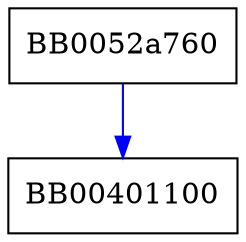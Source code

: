 digraph prefix_puts {
  node [shape="box"];
  graph [splines=ortho];
  BB0052a760 -> BB00401100 [color="blue"];
}